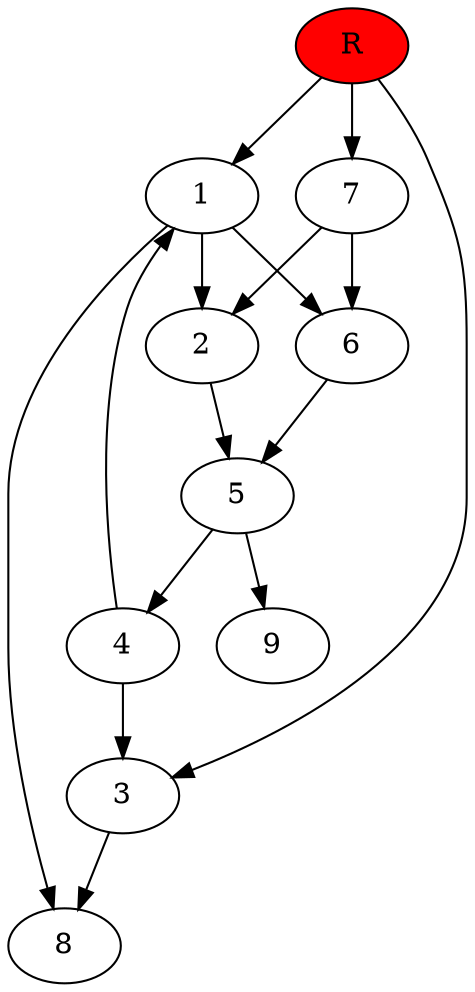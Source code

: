 digraph prb9494 {
	1
	2
	3
	4
	5
	6
	7
	8
	R [fillcolor="#ff0000" style=filled]
	1 -> 2
	1 -> 6
	1 -> 8
	2 -> 5
	3 -> 8
	4 -> 1
	4 -> 3
	5 -> 4
	5 -> 9
	6 -> 5
	7 -> 2
	7 -> 6
	R -> 1
	R -> 3
	R -> 7
}
